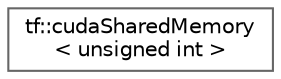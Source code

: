 digraph "类继承关系图"
{
 // LATEX_PDF_SIZE
  bgcolor="transparent";
  edge [fontname=Helvetica,fontsize=10,labelfontname=Helvetica,labelfontsize=10];
  node [fontname=Helvetica,fontsize=10,shape=box,height=0.2,width=0.4];
  rankdir="LR";
  Node0 [id="Node000000",label="tf::cudaSharedMemory\l\< unsigned int \>",height=0.2,width=0.4,color="grey40", fillcolor="white", style="filled",URL="$structtf_1_1cuda_shared_memory_3_01unsigned_01int_01_4.html",tooltip=" "];
}
